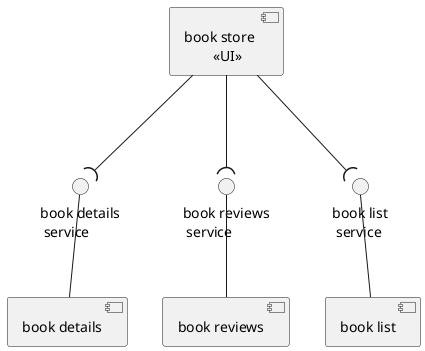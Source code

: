 @startuml


interface "book details\n service" as BDS
interface "book reviews\n service" as BRS
interface "book list\n service" as BLS


component [book store \n        <<UI>>] as BSC
component [book details] as BDC
component [book list] as BLC
component [book reviews] as BRC

BDS -down- BDC
BRS -down- BRC
BLS -down- BLC

BSC --( BDS
BSC --( BRS
BSC --( BLS

@enduml